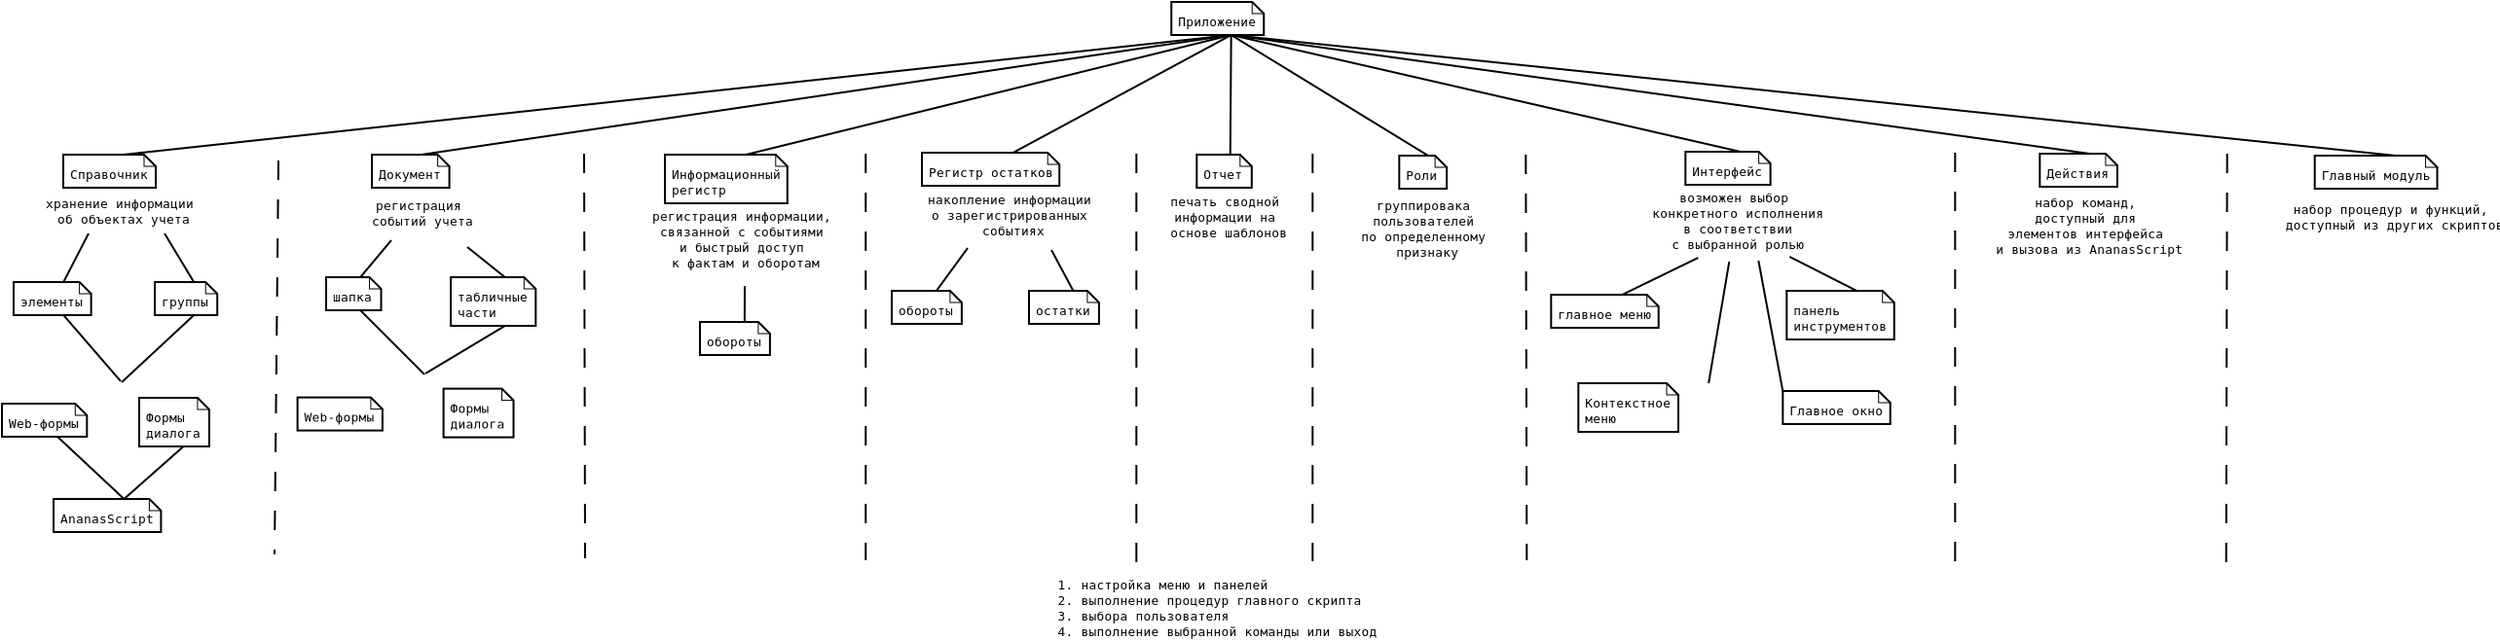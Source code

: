 <?xml version="1.0" encoding="UTF-8"?>
<dia:diagram xmlns:dia="http://www.lysator.liu.se/~alla/dia/">
  <dia:layer name="Фон" visible="true">
    <dia:group>
      <dia:object type="UML - Note" version="0" id="O0">
        <dia:attribute name="obj_pos">
          <dia:point val="8.9,6.05"/>
        </dia:attribute>
        <dia:attribute name="obj_bb">
          <dia:rectangle val="8.85,6;15.104,7.8"/>
        </dia:attribute>
        <dia:attribute name="elem_corner">
          <dia:point val="8.9,6.05"/>
        </dia:attribute>
        <dia:attribute name="elem_width">
          <dia:real val="6.154"/>
        </dia:attribute>
        <dia:attribute name="elem_height">
          <dia:real val="1.7"/>
        </dia:attribute>
        <dia:attribute name="text">
          <dia:composite type="text">
            <dia:attribute name="string">
              <dia:string>#Справочник#</dia:string>
            </dia:attribute>
            <dia:attribute name="font">
              <dia:font name="Courier"/>
            </dia:attribute>
            <dia:attribute name="height">
              <dia:real val="0.8"/>
            </dia:attribute>
            <dia:attribute name="pos">
              <dia:point val="9.25,7.296"/>
            </dia:attribute>
            <dia:attribute name="color">
              <dia:color val="#000000"/>
            </dia:attribute>
            <dia:attribute name="alignment">
              <dia:enum val="0"/>
            </dia:attribute>
          </dia:composite>
        </dia:attribute>
      </dia:object>
      <dia:object type="Standard - Text" version="0" id="O1">
        <dia:attribute name="obj_pos">
          <dia:point val="12,8.8"/>
        </dia:attribute>
        <dia:attribute name="obj_bb">
          <dia:rectangle val="6.868,8.154;17.082,9.904"/>
        </dia:attribute>
        <dia:attribute name="text">
          <dia:composite type="text">
            <dia:attribute name="string">
              <dia:string>#хранение информации 
об объектах учета#</dia:string>
            </dia:attribute>
            <dia:attribute name="font">
              <dia:font name="Courier"/>
            </dia:attribute>
            <dia:attribute name="height">
              <dia:real val="0.8"/>
            </dia:attribute>
            <dia:attribute name="pos">
              <dia:point val="12,8.8"/>
            </dia:attribute>
            <dia:attribute name="color">
              <dia:color val="#000000"/>
            </dia:attribute>
            <dia:attribute name="alignment">
              <dia:enum val="1"/>
            </dia:attribute>
          </dia:composite>
        </dia:attribute>
      </dia:object>
    </dia:group>
    <dia:object type="UML - Note" version="0" id="O2">
      <dia:attribute name="obj_pos">
        <dia:point val="6.35,12.6"/>
      </dia:attribute>
      <dia:attribute name="obj_bb">
        <dia:rectangle val="6.3,12.55;11.524,14.35"/>
      </dia:attribute>
      <dia:attribute name="elem_corner">
        <dia:point val="6.35,12.6"/>
      </dia:attribute>
      <dia:attribute name="elem_width">
        <dia:real val="5.124"/>
      </dia:attribute>
      <dia:attribute name="elem_height">
        <dia:real val="1.7"/>
      </dia:attribute>
      <dia:attribute name="text">
        <dia:composite type="text">
          <dia:attribute name="string">
            <dia:string>#элементы#</dia:string>
          </dia:attribute>
          <dia:attribute name="font">
            <dia:font name="Courier"/>
          </dia:attribute>
          <dia:attribute name="height">
            <dia:real val="0.8"/>
          </dia:attribute>
          <dia:attribute name="pos">
            <dia:point val="6.7,13.847"/>
          </dia:attribute>
          <dia:attribute name="color">
            <dia:color val="#000000"/>
          </dia:attribute>
          <dia:attribute name="alignment">
            <dia:enum val="0"/>
          </dia:attribute>
        </dia:composite>
      </dia:attribute>
    </dia:object>
    <dia:object type="UML - Note" version="0" id="O3">
      <dia:attribute name="obj_pos">
        <dia:point val="13.6,12.6"/>
      </dia:attribute>
      <dia:attribute name="obj_bb">
        <dia:rectangle val="13.55,12.55;17.665,14.35"/>
      </dia:attribute>
      <dia:attribute name="elem_corner">
        <dia:point val="13.6,12.6"/>
      </dia:attribute>
      <dia:attribute name="elem_width">
        <dia:real val="4.015"/>
      </dia:attribute>
      <dia:attribute name="elem_height">
        <dia:real val="1.7"/>
      </dia:attribute>
      <dia:attribute name="text">
        <dia:composite type="text">
          <dia:attribute name="string">
            <dia:string>#группы#</dia:string>
          </dia:attribute>
          <dia:attribute name="font">
            <dia:font name="Courier"/>
          </dia:attribute>
          <dia:attribute name="height">
            <dia:real val="0.8"/>
          </dia:attribute>
          <dia:attribute name="pos">
            <dia:point val="13.95,13.847"/>
          </dia:attribute>
          <dia:attribute name="color">
            <dia:color val="#000000"/>
          </dia:attribute>
          <dia:attribute name="alignment">
            <dia:enum val="0"/>
          </dia:attribute>
        </dia:composite>
      </dia:attribute>
    </dia:object>
    <dia:object type="Standard - Line" version="0" id="O4">
      <dia:attribute name="obj_pos">
        <dia:point val="8.912,12.6"/>
      </dia:attribute>
      <dia:attribute name="obj_bb">
        <dia:rectangle val="8.845,10.033;10.267,12.667"/>
      </dia:attribute>
      <dia:attribute name="conn_endpoints">
        <dia:point val="8.912,12.6"/>
        <dia:point val="10.2,10.1"/>
      </dia:attribute>
      <dia:attribute name="numcp">
        <dia:int val="1"/>
      </dia:attribute>
      <dia:connections>
        <dia:connection handle="0" to="O2" connection="1"/>
      </dia:connections>
    </dia:object>
    <dia:object type="Standard - Line" version="0" id="O5">
      <dia:attribute name="obj_pos">
        <dia:point val="15.608,12.6"/>
      </dia:attribute>
      <dia:attribute name="obj_bb">
        <dia:rectangle val="14.031,10.031;15.676,12.669"/>
      </dia:attribute>
      <dia:attribute name="conn_endpoints">
        <dia:point val="15.608,12.6"/>
        <dia:point val="14.1,10.1"/>
      </dia:attribute>
      <dia:attribute name="numcp">
        <dia:int val="1"/>
      </dia:attribute>
      <dia:connections>
        <dia:connection handle="0" to="O3" connection="1"/>
      </dia:connections>
    </dia:object>
    <dia:object type="UML - Note" version="0" id="O6">
      <dia:attribute name="obj_pos">
        <dia:point val="5.75,18.85"/>
      </dia:attribute>
      <dia:attribute name="obj_bb">
        <dia:rectangle val="5.7,18.8;11.505,20.6"/>
      </dia:attribute>
      <dia:attribute name="elem_corner">
        <dia:point val="5.75,18.85"/>
      </dia:attribute>
      <dia:attribute name="elem_width">
        <dia:real val="5.705"/>
      </dia:attribute>
      <dia:attribute name="elem_height">
        <dia:real val="1.7"/>
      </dia:attribute>
      <dia:attribute name="text">
        <dia:composite type="text">
          <dia:attribute name="string">
            <dia:string>#Web-формы#</dia:string>
          </dia:attribute>
          <dia:attribute name="font">
            <dia:font name="Courier"/>
          </dia:attribute>
          <dia:attribute name="height">
            <dia:real val="0.8"/>
          </dia:attribute>
          <dia:attribute name="pos">
            <dia:point val="6.1,20.096"/>
          </dia:attribute>
          <dia:attribute name="color">
            <dia:color val="#000000"/>
          </dia:attribute>
          <dia:attribute name="alignment">
            <dia:enum val="0"/>
          </dia:attribute>
        </dia:composite>
      </dia:attribute>
    </dia:object>
    <dia:object type="UML - Note" version="0" id="O7">
      <dia:attribute name="obj_pos">
        <dia:point val="12.8,18.55"/>
      </dia:attribute>
      <dia:attribute name="obj_bb">
        <dia:rectangle val="12.75,18.5;17.393,21.1"/>
      </dia:attribute>
      <dia:attribute name="elem_corner">
        <dia:point val="12.8,18.55"/>
      </dia:attribute>
      <dia:attribute name="elem_width">
        <dia:real val="4.543"/>
      </dia:attribute>
      <dia:attribute name="elem_height">
        <dia:real val="2.5"/>
      </dia:attribute>
      <dia:attribute name="text">
        <dia:composite type="text">
          <dia:attribute name="string">
            <dia:string>#Формы 
диалога#</dia:string>
          </dia:attribute>
          <dia:attribute name="font">
            <dia:font name="Courier"/>
          </dia:attribute>
          <dia:attribute name="height">
            <dia:real val="0.8"/>
          </dia:attribute>
          <dia:attribute name="pos">
            <dia:point val="13.15,19.797"/>
          </dia:attribute>
          <dia:attribute name="color">
            <dia:color val="#000000"/>
          </dia:attribute>
          <dia:attribute name="alignment">
            <dia:enum val="0"/>
          </dia:attribute>
        </dia:composite>
      </dia:attribute>
    </dia:object>
    <dia:object type="Standard - Line" version="0" id="O8">
      <dia:attribute name="obj_pos">
        <dia:point val="8.912,14.3"/>
      </dia:attribute>
      <dia:attribute name="obj_bb">
        <dia:rectangle val="8.841,14.229;11.921,17.77"/>
      </dia:attribute>
      <dia:attribute name="conn_endpoints">
        <dia:point val="8.912,14.3"/>
        <dia:point val="11.85,17.7"/>
      </dia:attribute>
      <dia:attribute name="numcp">
        <dia:int val="1"/>
      </dia:attribute>
      <dia:connections>
        <dia:connection handle="0" to="O2" connection="6"/>
      </dia:connections>
    </dia:object>
    <dia:object type="Standard - Line" version="0" id="O9">
      <dia:attribute name="obj_pos">
        <dia:point val="15.608,14.3"/>
      </dia:attribute>
      <dia:attribute name="obj_bb">
        <dia:rectangle val="11.829,14.229;15.678,17.821"/>
      </dia:attribute>
      <dia:attribute name="conn_endpoints">
        <dia:point val="15.608,14.3"/>
        <dia:point val="11.9,17.75"/>
      </dia:attribute>
      <dia:attribute name="numcp">
        <dia:int val="1"/>
      </dia:attribute>
      <dia:connections>
        <dia:connection handle="0" to="O3" connection="6"/>
      </dia:connections>
    </dia:object>
    <dia:object type="UML - Note" version="0" id="O10">
      <dia:attribute name="obj_pos">
        <dia:point val="8.4,23.75"/>
      </dia:attribute>
      <dia:attribute name="obj_bb">
        <dia:rectangle val="8.35,23.7;15.695,25.5"/>
      </dia:attribute>
      <dia:attribute name="elem_corner">
        <dia:point val="8.4,23.75"/>
      </dia:attribute>
      <dia:attribute name="elem_width">
        <dia:real val="7.245"/>
      </dia:attribute>
      <dia:attribute name="elem_height">
        <dia:real val="1.7"/>
      </dia:attribute>
      <dia:attribute name="text">
        <dia:composite type="text">
          <dia:attribute name="string">
            <dia:string>#AnanasScript#</dia:string>
          </dia:attribute>
          <dia:attribute name="font">
            <dia:font name="Courier"/>
          </dia:attribute>
          <dia:attribute name="height">
            <dia:real val="0.8"/>
          </dia:attribute>
          <dia:attribute name="pos">
            <dia:point val="8.75,24.997"/>
          </dia:attribute>
          <dia:attribute name="color">
            <dia:color val="#000000"/>
          </dia:attribute>
          <dia:attribute name="alignment">
            <dia:enum val="0"/>
          </dia:attribute>
        </dia:composite>
      </dia:attribute>
    </dia:object>
    <dia:object type="Standard - Line" version="0" id="O11">
      <dia:attribute name="obj_pos">
        <dia:point val="8.602,20.55"/>
      </dia:attribute>
      <dia:attribute name="obj_bb">
        <dia:rectangle val="8.532,20.479;12.093,23.821"/>
      </dia:attribute>
      <dia:attribute name="conn_endpoints">
        <dia:point val="8.602,20.55"/>
        <dia:point val="12.022,23.75"/>
      </dia:attribute>
      <dia:attribute name="numcp">
        <dia:int val="1"/>
      </dia:attribute>
      <dia:connections>
        <dia:connection handle="0" to="O6" connection="6"/>
        <dia:connection handle="1" to="O10" connection="1"/>
      </dia:connections>
    </dia:object>
    <dia:object type="Standard - Line" version="0" id="O12">
      <dia:attribute name="obj_pos">
        <dia:point val="15.072,21.05"/>
      </dia:attribute>
      <dia:attribute name="obj_bb">
        <dia:rectangle val="11.952,20.979;15.142,23.821"/>
      </dia:attribute>
      <dia:attribute name="conn_endpoints">
        <dia:point val="15.072,21.05"/>
        <dia:point val="12.022,23.75"/>
      </dia:attribute>
      <dia:attribute name="numcp">
        <dia:int val="1"/>
      </dia:attribute>
      <dia:connections>
        <dia:connection handle="0" to="O7" connection="6"/>
        <dia:connection handle="1" to="O10" connection="1"/>
      </dia:connections>
    </dia:object>
    <dia:object type="UML - Note" version="0" id="O13">
      <dia:attribute name="obj_pos">
        <dia:point val="24.75,6.05"/>
      </dia:attribute>
      <dia:attribute name="obj_bb">
        <dia:rectangle val="24.7,6;29.871,7.8"/>
      </dia:attribute>
      <dia:attribute name="elem_corner">
        <dia:point val="24.75,6.05"/>
      </dia:attribute>
      <dia:attribute name="elem_width">
        <dia:real val="5.071"/>
      </dia:attribute>
      <dia:attribute name="elem_height">
        <dia:real val="1.7"/>
      </dia:attribute>
      <dia:attribute name="text">
        <dia:composite type="text">
          <dia:attribute name="string">
            <dia:string>#Документ#</dia:string>
          </dia:attribute>
          <dia:attribute name="font">
            <dia:font name="Courier"/>
          </dia:attribute>
          <dia:attribute name="height">
            <dia:real val="0.8"/>
          </dia:attribute>
          <dia:attribute name="pos">
            <dia:point val="25.1,7.296"/>
          </dia:attribute>
          <dia:attribute name="color">
            <dia:color val="#000000"/>
          </dia:attribute>
          <dia:attribute name="alignment">
            <dia:enum val="0"/>
          </dia:attribute>
        </dia:composite>
      </dia:attribute>
    </dia:object>
    <dia:object type="Standard - Text" version="0" id="O14">
      <dia:attribute name="obj_pos">
        <dia:point val="27.35,8.9"/>
      </dia:attribute>
      <dia:attribute name="obj_bb">
        <dia:rectangle val="23.931,8.304;30.769,9.904"/>
      </dia:attribute>
      <dia:attribute name="text">
        <dia:composite type="text">
          <dia:attribute name="string">
            <dia:string>#регистрация 
событий учета#</dia:string>
          </dia:attribute>
          <dia:attribute name="font">
            <dia:font name="Courier"/>
          </dia:attribute>
          <dia:attribute name="height">
            <dia:real val="0.8"/>
          </dia:attribute>
          <dia:attribute name="pos">
            <dia:point val="27.35,8.9"/>
          </dia:attribute>
          <dia:attribute name="color">
            <dia:color val="#000000"/>
          </dia:attribute>
          <dia:attribute name="alignment">
            <dia:enum val="1"/>
          </dia:attribute>
        </dia:composite>
      </dia:attribute>
    </dia:object>
    <dia:object type="UML - Note" version="0" id="O15">
      <dia:attribute name="obj_pos">
        <dia:point val="22.4,12.35"/>
      </dia:attribute>
      <dia:attribute name="obj_bb">
        <dia:rectangle val="22.35,12.3;25.964,14.1"/>
      </dia:attribute>
      <dia:attribute name="elem_corner">
        <dia:point val="22.4,12.35"/>
      </dia:attribute>
      <dia:attribute name="elem_width">
        <dia:real val="3.514"/>
      </dia:attribute>
      <dia:attribute name="elem_height">
        <dia:real val="1.7"/>
      </dia:attribute>
      <dia:attribute name="text">
        <dia:composite type="text">
          <dia:attribute name="string">
            <dia:string>#шапка#</dia:string>
          </dia:attribute>
          <dia:attribute name="font">
            <dia:font name="Courier"/>
          </dia:attribute>
          <dia:attribute name="height">
            <dia:real val="0.8"/>
          </dia:attribute>
          <dia:attribute name="pos">
            <dia:point val="22.75,13.597"/>
          </dia:attribute>
          <dia:attribute name="color">
            <dia:color val="#000000"/>
          </dia:attribute>
          <dia:attribute name="alignment">
            <dia:enum val="0"/>
          </dia:attribute>
        </dia:composite>
      </dia:attribute>
    </dia:object>
    <dia:object type="UML - Note" version="0" id="O16">
      <dia:attribute name="obj_pos">
        <dia:point val="28.8,12.35"/>
      </dia:attribute>
      <dia:attribute name="obj_bb">
        <dia:rectangle val="28.75,12.3;34.414,14.9"/>
      </dia:attribute>
      <dia:attribute name="elem_corner">
        <dia:point val="28.8,12.35"/>
      </dia:attribute>
      <dia:attribute name="elem_width">
        <dia:real val="5.564"/>
      </dia:attribute>
      <dia:attribute name="elem_height">
        <dia:real val="2.5"/>
      </dia:attribute>
      <dia:attribute name="text">
        <dia:composite type="text">
          <dia:attribute name="string">
            <dia:string>#табличные
части#</dia:string>
          </dia:attribute>
          <dia:attribute name="font">
            <dia:font name="Courier"/>
          </dia:attribute>
          <dia:attribute name="height">
            <dia:real val="0.8"/>
          </dia:attribute>
          <dia:attribute name="pos">
            <dia:point val="29.15,13.597"/>
          </dia:attribute>
          <dia:attribute name="color">
            <dia:color val="#000000"/>
          </dia:attribute>
          <dia:attribute name="alignment">
            <dia:enum val="0"/>
          </dia:attribute>
        </dia:composite>
      </dia:attribute>
    </dia:object>
    <dia:object type="Standard - Line" version="0" id="O17">
      <dia:attribute name="obj_pos">
        <dia:point val="25.75,10.45"/>
      </dia:attribute>
      <dia:attribute name="obj_bb">
        <dia:rectangle val="24.087,10.38;25.82,12.42"/>
      </dia:attribute>
      <dia:attribute name="conn_endpoints">
        <dia:point val="25.75,10.45"/>
        <dia:point val="24.157,12.35"/>
      </dia:attribute>
      <dia:attribute name="numcp">
        <dia:int val="1"/>
      </dia:attribute>
      <dia:connections>
        <dia:connection handle="1" to="O15" connection="1"/>
      </dia:connections>
    </dia:object>
    <dia:object type="Standard - Line" version="0" id="O18">
      <dia:attribute name="obj_pos">
        <dia:point val="29.65,10.8"/>
      </dia:attribute>
      <dia:attribute name="obj_bb">
        <dia:rectangle val="29.58,10.73;31.652,12.42"/>
      </dia:attribute>
      <dia:attribute name="conn_endpoints">
        <dia:point val="29.65,10.8"/>
        <dia:point val="31.582,12.35"/>
      </dia:attribute>
      <dia:attribute name="numcp">
        <dia:int val="1"/>
      </dia:attribute>
      <dia:connections>
        <dia:connection handle="1" to="O16" connection="1"/>
      </dia:connections>
    </dia:object>
    <dia:object type="UML - Note" version="0" id="O19">
      <dia:attribute name="obj_pos">
        <dia:point val="20.93,18.53"/>
      </dia:attribute>
      <dia:attribute name="obj_bb">
        <dia:rectangle val="20.88,18.48;26.685,20.28"/>
      </dia:attribute>
      <dia:attribute name="elem_corner">
        <dia:point val="20.93,18.53"/>
      </dia:attribute>
      <dia:attribute name="elem_width">
        <dia:real val="5.705"/>
      </dia:attribute>
      <dia:attribute name="elem_height">
        <dia:real val="1.7"/>
      </dia:attribute>
      <dia:attribute name="text">
        <dia:composite type="text">
          <dia:attribute name="string">
            <dia:string>#Web-формы#</dia:string>
          </dia:attribute>
          <dia:attribute name="font">
            <dia:font name="Courier"/>
          </dia:attribute>
          <dia:attribute name="height">
            <dia:real val="0.8"/>
          </dia:attribute>
          <dia:attribute name="pos">
            <dia:point val="21.28,19.776"/>
          </dia:attribute>
          <dia:attribute name="color">
            <dia:color val="#000000"/>
          </dia:attribute>
          <dia:attribute name="alignment">
            <dia:enum val="0"/>
          </dia:attribute>
        </dia:composite>
      </dia:attribute>
    </dia:object>
    <dia:object type="UML - Note" version="0" id="O20">
      <dia:attribute name="obj_pos">
        <dia:point val="28.43,18.08"/>
      </dia:attribute>
      <dia:attribute name="obj_bb">
        <dia:rectangle val="28.38,18.03;33.023,20.63"/>
      </dia:attribute>
      <dia:attribute name="elem_corner">
        <dia:point val="28.43,18.08"/>
      </dia:attribute>
      <dia:attribute name="elem_width">
        <dia:real val="4.543"/>
      </dia:attribute>
      <dia:attribute name="elem_height">
        <dia:real val="2.5"/>
      </dia:attribute>
      <dia:attribute name="text">
        <dia:composite type="text">
          <dia:attribute name="string">
            <dia:string>#Формы 
диалога#</dia:string>
          </dia:attribute>
          <dia:attribute name="font">
            <dia:font name="Courier"/>
          </dia:attribute>
          <dia:attribute name="height">
            <dia:real val="0.8"/>
          </dia:attribute>
          <dia:attribute name="pos">
            <dia:point val="28.78,19.326"/>
          </dia:attribute>
          <dia:attribute name="color">
            <dia:color val="#000000"/>
          </dia:attribute>
          <dia:attribute name="alignment">
            <dia:enum val="0"/>
          </dia:attribute>
        </dia:composite>
      </dia:attribute>
    </dia:object>
    <dia:object type="Standard - Line" version="0" id="O21">
      <dia:attribute name="obj_pos">
        <dia:point val="24.157,14.05"/>
      </dia:attribute>
      <dia:attribute name="obj_bb">
        <dia:rectangle val="24.086,13.979;27.521,17.421"/>
      </dia:attribute>
      <dia:attribute name="conn_endpoints">
        <dia:point val="24.157,14.05"/>
        <dia:point val="27.45,17.35"/>
      </dia:attribute>
      <dia:attribute name="numcp">
        <dia:int val="1"/>
      </dia:attribute>
      <dia:connections>
        <dia:connection handle="0" to="O15" connection="6"/>
      </dia:connections>
    </dia:object>
    <dia:object type="Standard - Line" version="0" id="O22">
      <dia:attribute name="obj_pos">
        <dia:point val="27.5,17.3"/>
      </dia:attribute>
      <dia:attribute name="obj_bb">
        <dia:rectangle val="27.431,14.781;31.651,17.369"/>
      </dia:attribute>
      <dia:attribute name="conn_endpoints">
        <dia:point val="27.5,17.3"/>
        <dia:point val="31.582,14.85"/>
      </dia:attribute>
      <dia:attribute name="numcp">
        <dia:int val="1"/>
      </dia:attribute>
      <dia:connections>
        <dia:connection handle="1" to="O16" connection="6"/>
      </dia:connections>
    </dia:object>
    <dia:object type="UML - Note" version="0" id="O23">
      <dia:attribute name="obj_pos">
        <dia:point val="39.8,6.05"/>
      </dia:attribute>
      <dia:attribute name="obj_bb">
        <dia:rectangle val="39.75,6;48.169,8.6"/>
      </dia:attribute>
      <dia:attribute name="elem_corner">
        <dia:point val="39.8,6.05"/>
      </dia:attribute>
      <dia:attribute name="elem_width">
        <dia:real val="8.318"/>
      </dia:attribute>
      <dia:attribute name="elem_height">
        <dia:real val="2.5"/>
      </dia:attribute>
      <dia:attribute name="text">
        <dia:composite type="text">
          <dia:attribute name="string">
            <dia:string>#Информационный
регистр#</dia:string>
          </dia:attribute>
          <dia:attribute name="font">
            <dia:font name="Courier"/>
          </dia:attribute>
          <dia:attribute name="height">
            <dia:real val="0.8"/>
          </dia:attribute>
          <dia:attribute name="pos">
            <dia:point val="40.15,7.296"/>
          </dia:attribute>
          <dia:attribute name="color">
            <dia:color val="#000000"/>
          </dia:attribute>
          <dia:attribute name="alignment">
            <dia:enum val="0"/>
          </dia:attribute>
        </dia:composite>
      </dia:attribute>
    </dia:object>
    <dia:object type="Standard - Text" version="0" id="O24">
      <dia:attribute name="obj_pos">
        <dia:point val="43.95,9.45"/>
      </dia:attribute>
      <dia:attribute name="obj_bb">
        <dia:rectangle val="37.777,8.804;50.173,12.153"/>
      </dia:attribute>
      <dia:attribute name="text">
        <dia:composite type="text">
          <dia:attribute name="string">
            <dia:string>#регистрация информации, 
связанной с событиями 
и быстрый доступ 
к фактам и оборотам#</dia:string>
          </dia:attribute>
          <dia:attribute name="font">
            <dia:font name="Courier"/>
          </dia:attribute>
          <dia:attribute name="height">
            <dia:real val="0.8"/>
          </dia:attribute>
          <dia:attribute name="pos">
            <dia:point val="43.95,9.45"/>
          </dia:attribute>
          <dia:attribute name="color">
            <dia:color val="#000000"/>
          </dia:attribute>
          <dia:attribute name="alignment">
            <dia:enum val="1"/>
          </dia:attribute>
        </dia:composite>
      </dia:attribute>
    </dia:object>
    <dia:object type="UML - Note" version="0" id="O25">
      <dia:attribute name="obj_pos">
        <dia:point val="41.6,14.65"/>
      </dia:attribute>
      <dia:attribute name="obj_bb">
        <dia:rectangle val="41.55,14.6;46.237,16.4"/>
      </dia:attribute>
      <dia:attribute name="elem_corner">
        <dia:point val="41.6,14.65"/>
      </dia:attribute>
      <dia:attribute name="elem_width">
        <dia:real val="4.587"/>
      </dia:attribute>
      <dia:attribute name="elem_height">
        <dia:real val="1.7"/>
      </dia:attribute>
      <dia:attribute name="text">
        <dia:composite type="text">
          <dia:attribute name="string">
            <dia:string>#обороты#</dia:string>
          </dia:attribute>
          <dia:attribute name="font">
            <dia:font name="Courier"/>
          </dia:attribute>
          <dia:attribute name="height">
            <dia:real val="0.8"/>
          </dia:attribute>
          <dia:attribute name="pos">
            <dia:point val="41.95,15.896"/>
          </dia:attribute>
          <dia:attribute name="color">
            <dia:color val="#000000"/>
          </dia:attribute>
          <dia:attribute name="alignment">
            <dia:enum val="0"/>
          </dia:attribute>
        </dia:composite>
      </dia:attribute>
    </dia:object>
    <dia:object type="Standard - Line" version="0" id="O26">
      <dia:attribute name="obj_pos">
        <dia:point val="43.9,12.8"/>
      </dia:attribute>
      <dia:attribute name="obj_bb">
        <dia:rectangle val="43.844,12.75;43.95,14.7"/>
      </dia:attribute>
      <dia:attribute name="conn_endpoints">
        <dia:point val="43.9,12.8"/>
        <dia:point val="43.894,14.65"/>
      </dia:attribute>
      <dia:attribute name="numcp">
        <dia:int val="1"/>
      </dia:attribute>
      <dia:connections>
        <dia:connection handle="1" to="O25" connection="1"/>
      </dia:connections>
    </dia:object>
    <dia:object type="UML - Note" version="0" id="O27">
      <dia:attribute name="obj_pos">
        <dia:point val="53.0,5.95"/>
      </dia:attribute>
      <dia:attribute name="obj_bb">
        <dia:rectangle val="52.95,5.9;62.407,7.7"/>
      </dia:attribute>
      <dia:attribute name="elem_corner">
        <dia:point val="53.0,5.95"/>
      </dia:attribute>
      <dia:attribute name="elem_width">
        <dia:real val="9.357"/>
      </dia:attribute>
      <dia:attribute name="elem_height">
        <dia:real val="1.7"/>
      </dia:attribute>
      <dia:attribute name="text">
        <dia:composite type="text">
          <dia:attribute name="string">
            <dia:string>#Регистр остатков#</dia:string>
          </dia:attribute>
          <dia:attribute name="font">
            <dia:font name="Courier"/>
          </dia:attribute>
          <dia:attribute name="height">
            <dia:real val="0.8"/>
          </dia:attribute>
          <dia:attribute name="pos">
            <dia:point val="53.35,7.196"/>
          </dia:attribute>
          <dia:attribute name="color">
            <dia:color val="#000000"/>
          </dia:attribute>
          <dia:attribute name="alignment">
            <dia:enum val="0"/>
          </dia:attribute>
        </dia:composite>
      </dia:attribute>
    </dia:object>
    <dia:object type="Standard - Text" version="0" id="O28">
      <dia:attribute name="obj_pos">
        <dia:point val="57.7,8.6"/>
      </dia:attribute>
      <dia:attribute name="obj_bb">
        <dia:rectangle val="52.086,7.954;63.365,10.504"/>
      </dia:attribute>
      <dia:attribute name="text">
        <dia:composite type="text">
          <dia:attribute name="string">
            <dia:string>#накопление информации 
о зарегистрированных 
событиях#</dia:string>
          </dia:attribute>
          <dia:attribute name="font">
            <dia:font name="Courier"/>
          </dia:attribute>
          <dia:attribute name="height">
            <dia:real val="0.8"/>
          </dia:attribute>
          <dia:attribute name="pos">
            <dia:point val="57.7,8.6"/>
          </dia:attribute>
          <dia:attribute name="color">
            <dia:color val="#000000"/>
          </dia:attribute>
          <dia:attribute name="alignment">
            <dia:enum val="1"/>
          </dia:attribute>
        </dia:composite>
      </dia:attribute>
    </dia:object>
    <dia:object type="UML - Note" version="0" id="O29">
      <dia:attribute name="obj_pos">
        <dia:point val="51.45,13.05"/>
      </dia:attribute>
      <dia:attribute name="obj_bb">
        <dia:rectangle val="51.4,13;56.087,14.8"/>
      </dia:attribute>
      <dia:attribute name="elem_corner">
        <dia:point val="51.45,13.05"/>
      </dia:attribute>
      <dia:attribute name="elem_width">
        <dia:real val="4.587"/>
      </dia:attribute>
      <dia:attribute name="elem_height">
        <dia:real val="1.7"/>
      </dia:attribute>
      <dia:attribute name="text">
        <dia:composite type="text">
          <dia:attribute name="string">
            <dia:string>#обороты#</dia:string>
          </dia:attribute>
          <dia:attribute name="font">
            <dia:font name="Courier"/>
          </dia:attribute>
          <dia:attribute name="height">
            <dia:real val="0.8"/>
          </dia:attribute>
          <dia:attribute name="pos">
            <dia:point val="51.8,14.296"/>
          </dia:attribute>
          <dia:attribute name="color">
            <dia:color val="#000000"/>
          </dia:attribute>
          <dia:attribute name="alignment">
            <dia:enum val="0"/>
          </dia:attribute>
        </dia:composite>
      </dia:attribute>
    </dia:object>
    <dia:object type="UML - Note" version="0" id="O30">
      <dia:attribute name="obj_pos">
        <dia:point val="58.5,13.05"/>
      </dia:attribute>
      <dia:attribute name="obj_bb">
        <dia:rectangle val="58.45,13;63.093,14.8"/>
      </dia:attribute>
      <dia:attribute name="elem_corner">
        <dia:point val="58.5,13.05"/>
      </dia:attribute>
      <dia:attribute name="elem_width">
        <dia:real val="4.543"/>
      </dia:attribute>
      <dia:attribute name="elem_height">
        <dia:real val="1.7"/>
      </dia:attribute>
      <dia:attribute name="text">
        <dia:composite type="text">
          <dia:attribute name="string">
            <dia:string>#остатки#</dia:string>
          </dia:attribute>
          <dia:attribute name="font">
            <dia:font name="Courier"/>
          </dia:attribute>
          <dia:attribute name="height">
            <dia:real val="0.8"/>
          </dia:attribute>
          <dia:attribute name="pos">
            <dia:point val="58.85,14.296"/>
          </dia:attribute>
          <dia:attribute name="color">
            <dia:color val="#000000"/>
          </dia:attribute>
          <dia:attribute name="alignment">
            <dia:enum val="0"/>
          </dia:attribute>
        </dia:composite>
      </dia:attribute>
    </dia:object>
    <dia:object type="Standard - Line" version="0" id="O31">
      <dia:attribute name="obj_pos">
        <dia:point val="53.744,13.05"/>
      </dia:attribute>
      <dia:attribute name="obj_bb">
        <dia:rectangle val="53.674,10.78;55.42,13.12"/>
      </dia:attribute>
      <dia:attribute name="conn_endpoints">
        <dia:point val="53.744,13.05"/>
        <dia:point val="55.35,10.85"/>
      </dia:attribute>
      <dia:attribute name="numcp">
        <dia:int val="1"/>
      </dia:attribute>
      <dia:connections>
        <dia:connection handle="0" to="O29" connection="1"/>
      </dia:connections>
    </dia:object>
    <dia:object type="Standard - Line" version="0" id="O32">
      <dia:attribute name="obj_pos">
        <dia:point val="60.772,13.05"/>
      </dia:attribute>
      <dia:attribute name="obj_bb">
        <dia:rectangle val="59.583,10.882;60.84,13.118"/>
      </dia:attribute>
      <dia:attribute name="conn_endpoints">
        <dia:point val="60.772,13.05"/>
        <dia:point val="59.65,10.95"/>
      </dia:attribute>
      <dia:attribute name="numcp">
        <dia:int val="1"/>
      </dia:attribute>
      <dia:connections>
        <dia:connection handle="0" to="O30" connection="1"/>
      </dia:connections>
    </dia:object>
    <dia:object type="Standard - Line" version="0" id="O33">
      <dia:attribute name="obj_pos">
        <dia:point val="19.95,6.35"/>
      </dia:attribute>
      <dia:attribute name="obj_bb">
        <dia:rectangle val="19.7,6.3;20.001,26.651"/>
      </dia:attribute>
      <dia:attribute name="conn_endpoints">
        <dia:point val="19.95,6.35"/>
        <dia:point val="19.75,26.6"/>
      </dia:attribute>
      <dia:attribute name="numcp">
        <dia:int val="1"/>
      </dia:attribute>
      <dia:attribute name="line_style">
        <dia:enum val="1"/>
      </dia:attribute>
    </dia:object>
    <dia:object type="Standard - Line" version="0" id="O34">
      <dia:attribute name="obj_pos">
        <dia:point val="35.65,6"/>
      </dia:attribute>
      <dia:attribute name="obj_bb">
        <dia:rectangle val="35.6,5.95;35.75,26.85"/>
      </dia:attribute>
      <dia:attribute name="conn_endpoints">
        <dia:point val="35.65,6"/>
        <dia:point val="35.7,26.8"/>
      </dia:attribute>
      <dia:attribute name="numcp">
        <dia:int val="1"/>
      </dia:attribute>
      <dia:attribute name="line_style">
        <dia:enum val="1"/>
      </dia:attribute>
    </dia:object>
    <dia:object type="Standard - Line" version="0" id="O35">
      <dia:attribute name="obj_pos">
        <dia:point val="50.113,6"/>
      </dia:attribute>
      <dia:attribute name="obj_bb">
        <dia:rectangle val="50.063,5.95;50.163,26.95"/>
      </dia:attribute>
      <dia:attribute name="conn_endpoints">
        <dia:point val="50.113,6"/>
        <dia:point val="50.113,26.9"/>
      </dia:attribute>
      <dia:attribute name="numcp">
        <dia:int val="1"/>
      </dia:attribute>
      <dia:attribute name="line_style">
        <dia:enum val="1"/>
      </dia:attribute>
    </dia:object>
    <dia:object type="Standard - Line" version="0" id="O36">
      <dia:attribute name="obj_pos">
        <dia:point val="64.015,6"/>
      </dia:attribute>
      <dia:attribute name="obj_bb">
        <dia:rectangle val="63.965,5.95;64.065,27.1"/>
      </dia:attribute>
      <dia:attribute name="conn_endpoints">
        <dia:point val="64.015,6"/>
        <dia:point val="64.015,27.05"/>
      </dia:attribute>
      <dia:attribute name="numcp">
        <dia:int val="1"/>
      </dia:attribute>
      <dia:attribute name="line_style">
        <dia:enum val="1"/>
      </dia:attribute>
    </dia:object>
    <dia:object type="UML - Note" version="0" id="O37">
      <dia:attribute name="obj_pos">
        <dia:point val="67.115,6.05"/>
      </dia:attribute>
      <dia:attribute name="obj_bb">
        <dia:rectangle val="67.065,6;70.608,7.8"/>
      </dia:attribute>
      <dia:attribute name="elem_corner">
        <dia:point val="67.115,6.05"/>
      </dia:attribute>
      <dia:attribute name="elem_width">
        <dia:real val="3.443"/>
      </dia:attribute>
      <dia:attribute name="elem_height">
        <dia:real val="1.7"/>
      </dia:attribute>
      <dia:attribute name="text">
        <dia:composite type="text">
          <dia:attribute name="string">
            <dia:string>#Отчет#</dia:string>
          </dia:attribute>
          <dia:attribute name="font">
            <dia:font name="Courier"/>
          </dia:attribute>
          <dia:attribute name="height">
            <dia:real val="0.8"/>
          </dia:attribute>
          <dia:attribute name="pos">
            <dia:point val="67.465,7.296"/>
          </dia:attribute>
          <dia:attribute name="color">
            <dia:color val="#000000"/>
          </dia:attribute>
          <dia:attribute name="alignment">
            <dia:enum val="0"/>
          </dia:attribute>
        </dia:composite>
      </dia:attribute>
    </dia:object>
    <dia:object type="Standard - Text" version="0" id="O38">
      <dia:attribute name="obj_pos">
        <dia:point val="68.765,8.7"/>
      </dia:attribute>
      <dia:attribute name="obj_bb">
        <dia:rectangle val="64.818,8.054;72.762,10.604"/>
      </dia:attribute>
      <dia:attribute name="text">
        <dia:composite type="text">
          <dia:attribute name="string">
            <dia:string>#печать сводной 
информации на 
основе шаблонов#</dia:string>
          </dia:attribute>
          <dia:attribute name="font">
            <dia:font name="Courier"/>
          </dia:attribute>
          <dia:attribute name="height">
            <dia:real val="0.8"/>
          </dia:attribute>
          <dia:attribute name="pos">
            <dia:point val="68.765,8.7"/>
          </dia:attribute>
          <dia:attribute name="color">
            <dia:color val="#000000"/>
          </dia:attribute>
          <dia:attribute name="alignment">
            <dia:enum val="1"/>
          </dia:attribute>
        </dia:composite>
      </dia:attribute>
    </dia:object>
    <dia:object type="Standard - Line" version="0" id="O39">
      <dia:attribute name="obj_pos">
        <dia:point val="73.065,6"/>
      </dia:attribute>
      <dia:attribute name="obj_bb">
        <dia:rectangle val="73.015,5.95;73.115,27"/>
      </dia:attribute>
      <dia:attribute name="conn_endpoints">
        <dia:point val="73.065,6"/>
        <dia:point val="73.065,26.95"/>
      </dia:attribute>
      <dia:attribute name="numcp">
        <dia:int val="1"/>
      </dia:attribute>
      <dia:attribute name="line_style">
        <dia:enum val="1"/>
      </dia:attribute>
    </dia:object>
    <dia:object type="UML - Note" version="0" id="O40">
      <dia:attribute name="obj_pos">
        <dia:point val="77.515,6.1"/>
      </dia:attribute>
      <dia:attribute name="obj_bb">
        <dia:rectangle val="77.465,6.05;80.524,7.85"/>
      </dia:attribute>
      <dia:attribute name="elem_corner">
        <dia:point val="77.515,6.1"/>
      </dia:attribute>
      <dia:attribute name="elem_width">
        <dia:real val="2.959"/>
      </dia:attribute>
      <dia:attribute name="elem_height">
        <dia:real val="1.7"/>
      </dia:attribute>
      <dia:attribute name="text">
        <dia:composite type="text">
          <dia:attribute name="string">
            <dia:string>#Роли#</dia:string>
          </dia:attribute>
          <dia:attribute name="font">
            <dia:font name="Courier"/>
          </dia:attribute>
          <dia:attribute name="height">
            <dia:real val="0.8"/>
          </dia:attribute>
          <dia:attribute name="pos">
            <dia:point val="77.865,7.346"/>
          </dia:attribute>
          <dia:attribute name="color">
            <dia:color val="#000000"/>
          </dia:attribute>
          <dia:attribute name="alignment">
            <dia:enum val="0"/>
          </dia:attribute>
        </dia:composite>
      </dia:attribute>
    </dia:object>
    <dia:object type="Standard - Text" version="0" id="O41">
      <dia:attribute name="obj_pos">
        <dia:point val="78.965,8.9"/>
      </dia:attribute>
      <dia:attribute name="obj_bb">
        <dia:rectangle val="74.692,8.254;83.287,11.604"/>
      </dia:attribute>
      <dia:attribute name="text">
        <dia:composite type="text">
          <dia:attribute name="string">
            <dia:string>#группировака 
пользователей 
по определенному 
признаку#</dia:string>
          </dia:attribute>
          <dia:attribute name="font">
            <dia:font name="Courier"/>
          </dia:attribute>
          <dia:attribute name="height">
            <dia:real val="0.8"/>
          </dia:attribute>
          <dia:attribute name="pos">
            <dia:point val="78.965,8.9"/>
          </dia:attribute>
          <dia:attribute name="color">
            <dia:color val="#000000"/>
          </dia:attribute>
          <dia:attribute name="alignment">
            <dia:enum val="1"/>
          </dia:attribute>
        </dia:composite>
      </dia:attribute>
    </dia:object>
    <dia:object type="Standard - Line" version="0" id="O42">
      <dia:attribute name="obj_pos">
        <dia:point val="84.015,6.05"/>
      </dia:attribute>
      <dia:attribute name="obj_bb">
        <dia:rectangle val="83.965,6.0;84.115,26.95"/>
      </dia:attribute>
      <dia:attribute name="conn_endpoints">
        <dia:point val="84.015,6.05"/>
        <dia:point val="84.065,26.9"/>
      </dia:attribute>
      <dia:attribute name="numcp">
        <dia:int val="1"/>
      </dia:attribute>
      <dia:attribute name="line_style">
        <dia:enum val="1"/>
      </dia:attribute>
    </dia:object>
    <dia:object type="UML - Note" version="0" id="O43">
      <dia:attribute name="obj_pos">
        <dia:point val="92.215,5.9"/>
      </dia:attribute>
      <dia:attribute name="obj_bb">
        <dia:rectangle val="92.165,5.85;97.899,7.65"/>
      </dia:attribute>
      <dia:attribute name="elem_corner">
        <dia:point val="92.215,5.9"/>
      </dia:attribute>
      <dia:attribute name="elem_width">
        <dia:real val="5.634"/>
      </dia:attribute>
      <dia:attribute name="elem_height">
        <dia:real val="1.7"/>
      </dia:attribute>
      <dia:attribute name="text">
        <dia:composite type="text">
          <dia:attribute name="string">
            <dia:string>#Интерфейс#</dia:string>
          </dia:attribute>
          <dia:attribute name="font">
            <dia:font name="Courier"/>
          </dia:attribute>
          <dia:attribute name="height">
            <dia:real val="0.8"/>
          </dia:attribute>
          <dia:attribute name="pos">
            <dia:point val="92.565,7.146"/>
          </dia:attribute>
          <dia:attribute name="color">
            <dia:color val="#000000"/>
          </dia:attribute>
          <dia:attribute name="alignment">
            <dia:enum val="0"/>
          </dia:attribute>
        </dia:composite>
      </dia:attribute>
    </dia:object>
    <dia:object type="Standard - Text" version="0" id="O44">
      <dia:attribute name="obj_pos">
        <dia:point val="94.915,8.5"/>
      </dia:attribute>
      <dia:attribute name="obj_bb">
        <dia:rectangle val="89.072,7.854;100.808,11.204"/>
      </dia:attribute>
      <dia:attribute name="text">
        <dia:composite type="text">
          <dia:attribute name="string">
            <dia:string>#возможен выбор 
конкретного исполнения
в соответствии
с выбранной ролью#</dia:string>
          </dia:attribute>
          <dia:attribute name="font">
            <dia:font name="Courier"/>
          </dia:attribute>
          <dia:attribute name="height">
            <dia:real val="0.8"/>
          </dia:attribute>
          <dia:attribute name="pos">
            <dia:point val="94.915,8.5"/>
          </dia:attribute>
          <dia:attribute name="color">
            <dia:color val="#000000"/>
          </dia:attribute>
          <dia:attribute name="alignment">
            <dia:enum val="1"/>
          </dia:attribute>
        </dia:composite>
      </dia:attribute>
    </dia:object>
    <dia:object type="UML - Note" version="0" id="O45">
      <dia:attribute name="obj_pos">
        <dia:point val="85.315,13.25"/>
      </dia:attribute>
      <dia:attribute name="obj_bb">
        <dia:rectangle val="85.265,13.2;92.662,15"/>
      </dia:attribute>
      <dia:attribute name="elem_corner">
        <dia:point val="85.315,13.25"/>
      </dia:attribute>
      <dia:attribute name="elem_width">
        <dia:real val="7.298"/>
      </dia:attribute>
      <dia:attribute name="elem_height">
        <dia:real val="1.7"/>
      </dia:attribute>
      <dia:attribute name="text">
        <dia:composite type="text">
          <dia:attribute name="string">
            <dia:string>#главное меню#</dia:string>
          </dia:attribute>
          <dia:attribute name="font">
            <dia:font name="Courier"/>
          </dia:attribute>
          <dia:attribute name="height">
            <dia:real val="0.8"/>
          </dia:attribute>
          <dia:attribute name="pos">
            <dia:point val="85.665,14.496"/>
          </dia:attribute>
          <dia:attribute name="color">
            <dia:color val="#000000"/>
          </dia:attribute>
          <dia:attribute name="alignment">
            <dia:enum val="0"/>
          </dia:attribute>
        </dia:composite>
      </dia:attribute>
    </dia:object>
    <dia:object type="UML - Note" version="0" id="O46">
      <dia:attribute name="obj_pos">
        <dia:point val="97.415,13.05"/>
      </dia:attribute>
      <dia:attribute name="obj_bb">
        <dia:rectangle val="97.365,13;104.657,15.6"/>
      </dia:attribute>
      <dia:attribute name="elem_corner">
        <dia:point val="97.415,13.05"/>
      </dia:attribute>
      <dia:attribute name="elem_width">
        <dia:real val="7.192"/>
      </dia:attribute>
      <dia:attribute name="elem_height">
        <dia:real val="2.5"/>
      </dia:attribute>
      <dia:attribute name="text">
        <dia:composite type="text">
          <dia:attribute name="string">
            <dia:string>#панель 
инструментов#</dia:string>
          </dia:attribute>
          <dia:attribute name="font">
            <dia:font name="Courier"/>
          </dia:attribute>
          <dia:attribute name="height">
            <dia:real val="0.8"/>
          </dia:attribute>
          <dia:attribute name="pos">
            <dia:point val="97.765,14.296"/>
          </dia:attribute>
          <dia:attribute name="color">
            <dia:color val="#000000"/>
          </dia:attribute>
          <dia:attribute name="alignment">
            <dia:enum val="0"/>
          </dia:attribute>
        </dia:composite>
      </dia:attribute>
    </dia:object>
    <dia:object type="UML - Note" version="0" id="O47">
      <dia:attribute name="obj_pos">
        <dia:point val="86.715,17.8"/>
      </dia:attribute>
      <dia:attribute name="obj_bb">
        <dia:rectangle val="86.665,17.75;93.455,20.35"/>
      </dia:attribute>
      <dia:attribute name="elem_corner">
        <dia:point val="86.715,17.8"/>
      </dia:attribute>
      <dia:attribute name="elem_width">
        <dia:real val="6.69"/>
      </dia:attribute>
      <dia:attribute name="elem_height">
        <dia:real val="2.5"/>
      </dia:attribute>
      <dia:attribute name="text">
        <dia:composite type="text">
          <dia:attribute name="string">
            <dia:string>#Контекстное
меню#</dia:string>
          </dia:attribute>
          <dia:attribute name="font">
            <dia:font name="Courier"/>
          </dia:attribute>
          <dia:attribute name="height">
            <dia:real val="0.8"/>
          </dia:attribute>
          <dia:attribute name="pos">
            <dia:point val="87.065,19.047"/>
          </dia:attribute>
          <dia:attribute name="color">
            <dia:color val="#000000"/>
          </dia:attribute>
          <dia:attribute name="alignment">
            <dia:enum val="0"/>
          </dia:attribute>
        </dia:composite>
      </dia:attribute>
    </dia:object>
    <dia:object type="UML - Note" version="0" id="O48">
      <dia:attribute name="obj_pos">
        <dia:point val="97.215,18.2"/>
      </dia:attribute>
      <dia:attribute name="obj_bb">
        <dia:rectangle val="97.165,18.15;104.492,19.95"/>
      </dia:attribute>
      <dia:attribute name="elem_corner">
        <dia:point val="97.215,18.2"/>
      </dia:attribute>
      <dia:attribute name="elem_width">
        <dia:real val="7.227"/>
      </dia:attribute>
      <dia:attribute name="elem_height">
        <dia:real val="1.7"/>
      </dia:attribute>
      <dia:attribute name="text">
        <dia:composite type="text">
          <dia:attribute name="string">
            <dia:string>#Главное окно#</dia:string>
          </dia:attribute>
          <dia:attribute name="font">
            <dia:font name="Courier"/>
          </dia:attribute>
          <dia:attribute name="height">
            <dia:real val="0.8"/>
          </dia:attribute>
          <dia:attribute name="pos">
            <dia:point val="97.565,19.447"/>
          </dia:attribute>
          <dia:attribute name="color">
            <dia:color val="#000000"/>
          </dia:attribute>
          <dia:attribute name="alignment">
            <dia:enum val="0"/>
          </dia:attribute>
        </dia:composite>
      </dia:attribute>
    </dia:object>
    <dia:object type="Standard - Line" version="0" id="O49">
      <dia:attribute name="obj_pos">
        <dia:point val="92.865,11.35"/>
      </dia:attribute>
      <dia:attribute name="obj_bb">
        <dia:rectangle val="88.897,11.283;92.932,13.317"/>
      </dia:attribute>
      <dia:attribute name="conn_endpoints">
        <dia:point val="92.865,11.35"/>
        <dia:point val="88.964,13.25"/>
      </dia:attribute>
      <dia:attribute name="numcp">
        <dia:int val="1"/>
      </dia:attribute>
      <dia:connections>
        <dia:connection handle="1" to="O45" connection="1"/>
      </dia:connections>
    </dia:object>
    <dia:object type="Standard - Line" version="0" id="O50">
      <dia:attribute name="obj_pos">
        <dia:point val="97.565,11.3"/>
      </dia:attribute>
      <dia:attribute name="obj_bb">
        <dia:rectangle val="97.498,11.233;101.078,13.117"/>
      </dia:attribute>
      <dia:attribute name="conn_endpoints">
        <dia:point val="97.565,11.3"/>
        <dia:point val="101.011,13.05"/>
      </dia:attribute>
      <dia:attribute name="numcp">
        <dia:int val="1"/>
      </dia:attribute>
      <dia:connections>
        <dia:connection handle="1" to="O46" connection="1"/>
      </dia:connections>
    </dia:object>
    <dia:object type="Standard - Line" version="0" id="O51">
      <dia:attribute name="obj_pos">
        <dia:point val="94.465,11.55"/>
      </dia:attribute>
      <dia:attribute name="obj_bb">
        <dia:rectangle val="93.348,11.492;94.523,17.858"/>
      </dia:attribute>
      <dia:attribute name="conn_endpoints">
        <dia:point val="94.465,11.55"/>
        <dia:point val="93.405,17.8"/>
      </dia:attribute>
      <dia:attribute name="numcp">
        <dia:int val="1"/>
      </dia:attribute>
      <dia:connections>
        <dia:connection handle="1" to="O47" connection="2"/>
      </dia:connections>
    </dia:object>
    <dia:object type="Standard - Line" version="0" id="O52">
      <dia:attribute name="obj_pos">
        <dia:point val="95.965,11.5"/>
      </dia:attribute>
      <dia:attribute name="obj_bb">
        <dia:rectangle val="95.907,11.442;97.273,18.258"/>
      </dia:attribute>
      <dia:attribute name="conn_endpoints">
        <dia:point val="95.965,11.5"/>
        <dia:point val="97.215,18.2"/>
      </dia:attribute>
      <dia:attribute name="numcp">
        <dia:int val="1"/>
      </dia:attribute>
      <dia:connections>
        <dia:connection handle="1" to="O48" connection="0"/>
      </dia:connections>
    </dia:object>
    <dia:object type="Standard - Line" version="0" id="O53">
      <dia:attribute name="obj_pos">
        <dia:point val="106.065,5.95"/>
      </dia:attribute>
      <dia:attribute name="obj_bb">
        <dia:rectangle val="106.015,5.9;106.115,27"/>
      </dia:attribute>
      <dia:attribute name="conn_endpoints">
        <dia:point val="106.065,5.95"/>
        <dia:point val="106.065,26.95"/>
      </dia:attribute>
      <dia:attribute name="numcp">
        <dia:int val="1"/>
      </dia:attribute>
      <dia:attribute name="line_style">
        <dia:enum val="1"/>
      </dia:attribute>
    </dia:object>
    <dia:object type="UML - Note" version="0" id="O54">
      <dia:attribute name="obj_pos">
        <dia:point val="110.415,6"/>
      </dia:attribute>
      <dia:attribute name="obj_bb">
        <dia:rectangle val="110.365,5.95;115.563,7.75"/>
      </dia:attribute>
      <dia:attribute name="elem_corner">
        <dia:point val="110.415,6"/>
      </dia:attribute>
      <dia:attribute name="elem_width">
        <dia:real val="5.098"/>
      </dia:attribute>
      <dia:attribute name="elem_height">
        <dia:real val="1.7"/>
      </dia:attribute>
      <dia:attribute name="text">
        <dia:composite type="text">
          <dia:attribute name="string">
            <dia:string>#Действия#</dia:string>
          </dia:attribute>
          <dia:attribute name="font">
            <dia:font name="Courier"/>
          </dia:attribute>
          <dia:attribute name="height">
            <dia:real val="0.8"/>
          </dia:attribute>
          <dia:attribute name="pos">
            <dia:point val="110.765,7.246"/>
          </dia:attribute>
          <dia:attribute name="color">
            <dia:color val="#000000"/>
          </dia:attribute>
          <dia:attribute name="alignment">
            <dia:enum val="0"/>
          </dia:attribute>
        </dia:composite>
      </dia:attribute>
    </dia:object>
    <dia:object type="Standard - Text" version="0" id="O55">
      <dia:attribute name="obj_pos">
        <dia:point val="112.965,8.75"/>
      </dia:attribute>
      <dia:attribute name="obj_bb">
        <dia:rectangle val="106.544,8.104;119.336,11.454"/>
      </dia:attribute>
      <dia:attribute name="text">
        <dia:composite type="text">
          <dia:attribute name="string">
            <dia:string>#набор команд, 
доступный для 
элементов интерфейса 
и вызова из AnanasScript#</dia:string>
          </dia:attribute>
          <dia:attribute name="font">
            <dia:font name="Courier"/>
          </dia:attribute>
          <dia:attribute name="height">
            <dia:real val="0.8"/>
          </dia:attribute>
          <dia:attribute name="pos">
            <dia:point val="112.965,8.75"/>
          </dia:attribute>
          <dia:attribute name="color">
            <dia:color val="#000000"/>
          </dia:attribute>
          <dia:attribute name="alignment">
            <dia:enum val="1"/>
          </dia:attribute>
        </dia:composite>
      </dia:attribute>
    </dia:object>
    <dia:object type="UML - Note" version="0" id="O56">
      <dia:attribute name="obj_pos">
        <dia:point val="65.811,-1.8"/>
      </dia:attribute>
      <dia:attribute name="obj_bb">
        <dia:rectangle val="65.761,-1.85;72.006,-0.05"/>
      </dia:attribute>
      <dia:attribute name="elem_corner">
        <dia:point val="65.811,-1.8"/>
      </dia:attribute>
      <dia:attribute name="elem_width">
        <dia:real val="6.145"/>
      </dia:attribute>
      <dia:attribute name="elem_height">
        <dia:real val="1.7"/>
      </dia:attribute>
      <dia:attribute name="text">
        <dia:composite type="text">
          <dia:attribute name="string">
            <dia:string>#Приложение#</dia:string>
          </dia:attribute>
          <dia:attribute name="font">
            <dia:font name="Courier"/>
          </dia:attribute>
          <dia:attribute name="height">
            <dia:real val="0.8"/>
          </dia:attribute>
          <dia:attribute name="pos">
            <dia:point val="66.161,-0.554"/>
          </dia:attribute>
          <dia:attribute name="color">
            <dia:color val="#000000"/>
          </dia:attribute>
          <dia:attribute name="alignment">
            <dia:enum val="0"/>
          </dia:attribute>
        </dia:composite>
      </dia:attribute>
    </dia:object>
    <dia:object type="Standard - Line" version="0" id="O57">
      <dia:attribute name="obj_pos">
        <dia:point val="68.883,-0.1"/>
      </dia:attribute>
      <dia:attribute name="obj_bb">
        <dia:rectangle val="57.611,-0.168;68.951,6.018"/>
      </dia:attribute>
      <dia:attribute name="conn_endpoints">
        <dia:point val="68.883,-0.1"/>
        <dia:point val="57.679,5.95"/>
      </dia:attribute>
      <dia:attribute name="numcp">
        <dia:int val="1"/>
      </dia:attribute>
      <dia:connections>
        <dia:connection handle="0" to="O56" connection="6"/>
        <dia:connection handle="1" to="O27" connection="1"/>
      </dia:connections>
    </dia:object>
    <dia:object type="Standard - Line" version="0" id="O58">
      <dia:attribute name="obj_pos">
        <dia:point val="68.883,-0.1"/>
      </dia:attribute>
      <dia:attribute name="obj_bb">
        <dia:rectangle val="68.786,-0.15;68.934,6.1"/>
      </dia:attribute>
      <dia:attribute name="conn_endpoints">
        <dia:point val="68.883,-0.1"/>
        <dia:point val="68.836,6.05"/>
      </dia:attribute>
      <dia:attribute name="numcp">
        <dia:int val="1"/>
      </dia:attribute>
      <dia:connections>
        <dia:connection handle="0" to="O56" connection="6"/>
        <dia:connection handle="1" to="O37" connection="1"/>
      </dia:connections>
    </dia:object>
    <dia:object type="Standard - Line" version="0" id="O59">
      <dia:attribute name="obj_pos">
        <dia:point val="68.883,-0.1"/>
      </dia:attribute>
      <dia:attribute name="obj_bb">
        <dia:rectangle val="68.815,-0.169;79.063,6.169"/>
      </dia:attribute>
      <dia:attribute name="conn_endpoints">
        <dia:point val="68.883,-0.1"/>
        <dia:point val="78.994,6.1"/>
      </dia:attribute>
      <dia:attribute name="numcp">
        <dia:int val="1"/>
      </dia:attribute>
      <dia:connections>
        <dia:connection handle="0" to="O56" connection="6"/>
        <dia:connection handle="1" to="O40" connection="1"/>
      </dia:connections>
    </dia:object>
    <dia:object type="Standard - Line" version="0" id="O60">
      <dia:attribute name="obj_pos">
        <dia:point val="68.883,-0.1"/>
      </dia:attribute>
      <dia:attribute name="obj_bb">
        <dia:rectangle val="68.823,-0.16;95.092,5.96"/>
      </dia:attribute>
      <dia:attribute name="conn_endpoints">
        <dia:point val="68.883,-0.1"/>
        <dia:point val="95.032,5.9"/>
      </dia:attribute>
      <dia:attribute name="numcp">
        <dia:int val="1"/>
      </dia:attribute>
      <dia:connections>
        <dia:connection handle="0" to="O56" connection="6"/>
        <dia:connection handle="1" to="O43" connection="1"/>
      </dia:connections>
    </dia:object>
    <dia:object type="Standard - Line" version="0" id="O61">
      <dia:attribute name="obj_pos">
        <dia:point val="68.883,-0.1"/>
      </dia:attribute>
      <dia:attribute name="obj_bb">
        <dia:rectangle val="68.827,-0.156;113.02,6.056"/>
      </dia:attribute>
      <dia:attribute name="conn_endpoints">
        <dia:point val="68.883,-0.1"/>
        <dia:point val="112.964,6"/>
      </dia:attribute>
      <dia:attribute name="numcp">
        <dia:int val="1"/>
      </dia:attribute>
      <dia:connections>
        <dia:connection handle="0" to="O56" connection="6"/>
        <dia:connection handle="1" to="O54" connection="1"/>
      </dia:connections>
    </dia:object>
    <dia:object type="Standard - Line" version="0" id="O62">
      <dia:attribute name="obj_pos">
        <dia:point val="68.883,-0.1"/>
      </dia:attribute>
      <dia:attribute name="obj_bb">
        <dia:rectangle val="43.899,-0.161;68.944,6.111"/>
      </dia:attribute>
      <dia:attribute name="conn_endpoints">
        <dia:point val="68.883,-0.1"/>
        <dia:point val="43.959,6.05"/>
      </dia:attribute>
      <dia:attribute name="numcp">
        <dia:int val="1"/>
      </dia:attribute>
      <dia:connections>
        <dia:connection handle="0" to="O56" connection="6"/>
        <dia:connection handle="1" to="O23" connection="1"/>
      </dia:connections>
    </dia:object>
    <dia:object type="Standard - Line" version="0" id="O63">
      <dia:attribute name="obj_pos">
        <dia:point val="68.883,-0.1"/>
      </dia:attribute>
      <dia:attribute name="obj_bb">
        <dia:rectangle val="27.229,-0.157;68.94,6.107"/>
      </dia:attribute>
      <dia:attribute name="conn_endpoints">
        <dia:point val="68.883,-0.1"/>
        <dia:point val="27.286,6.05"/>
      </dia:attribute>
      <dia:attribute name="numcp">
        <dia:int val="1"/>
      </dia:attribute>
      <dia:connections>
        <dia:connection handle="0" to="O56" connection="6"/>
        <dia:connection handle="1" to="O13" connection="1"/>
      </dia:connections>
    </dia:object>
    <dia:object type="Standard - Line" version="0" id="O64">
      <dia:attribute name="obj_pos">
        <dia:point val="68.883,-0.1"/>
      </dia:attribute>
      <dia:attribute name="obj_bb">
        <dia:rectangle val="11.922,-0.155;68.939,6.105"/>
      </dia:attribute>
      <dia:attribute name="conn_endpoints">
        <dia:point val="68.883,-0.1"/>
        <dia:point val="11.977,6.05"/>
      </dia:attribute>
      <dia:attribute name="numcp">
        <dia:int val="1"/>
      </dia:attribute>
      <dia:connections>
        <dia:connection handle="0" to="O56" connection="6"/>
        <dia:connection handle="1" to="O0" connection="1"/>
      </dia:connections>
    </dia:object>
    <dia:object type="Standard - Text" version="0" id="O65">
      <dia:attribute name="obj_pos">
        <dia:point val="59.977,28.4"/>
      </dia:attribute>
      <dia:attribute name="obj_bb">
        <dia:rectangle val="59.977,27.753;81.903,31.104"/>
      </dia:attribute>
      <dia:attribute name="text">
        <dia:composite type="text">
          <dia:attribute name="string">
            <dia:string>#1. настройка меню и панелей
2. выполнение процедур главного скрипта
3. выбора пользователя
4. выполнение выбранной команды или выход#</dia:string>
          </dia:attribute>
          <dia:attribute name="font">
            <dia:font name="Courier"/>
          </dia:attribute>
          <dia:attribute name="height">
            <dia:real val="0.8"/>
          </dia:attribute>
          <dia:attribute name="pos">
            <dia:point val="59.977,28.4"/>
          </dia:attribute>
          <dia:attribute name="color">
            <dia:color val="#000000"/>
          </dia:attribute>
          <dia:attribute name="alignment">
            <dia:enum val="0"/>
          </dia:attribute>
        </dia:composite>
      </dia:attribute>
    </dia:object>
    <dia:object type="Standard - Line" version="0" id="O66">
      <dia:attribute name="obj_pos">
        <dia:point val="120.036,6"/>
      </dia:attribute>
      <dia:attribute name="obj_bb">
        <dia:rectangle val="119.936,5.95;120.086,27.05"/>
      </dia:attribute>
      <dia:attribute name="conn_endpoints">
        <dia:point val="120.036,6"/>
        <dia:point val="119.986,27"/>
      </dia:attribute>
      <dia:attribute name="numcp">
        <dia:int val="1"/>
      </dia:attribute>
      <dia:attribute name="line_style">
        <dia:enum val="1"/>
      </dia:attribute>
    </dia:object>
    <dia:object type="UML - Note" version="0" id="O67">
      <dia:attribute name="obj_pos">
        <dia:point val="124.536,6.1"/>
      </dia:attribute>
      <dia:attribute name="obj_bb">
        <dia:rectangle val="124.486,6.05;132.861,7.85"/>
      </dia:attribute>
      <dia:attribute name="elem_corner">
        <dia:point val="124.536,6.1"/>
      </dia:attribute>
      <dia:attribute name="elem_width">
        <dia:real val="8.274"/>
      </dia:attribute>
      <dia:attribute name="elem_height">
        <dia:real val="1.7"/>
      </dia:attribute>
      <dia:attribute name="text">
        <dia:composite type="text">
          <dia:attribute name="string">
            <dia:string>#Главный модуль#</dia:string>
          </dia:attribute>
          <dia:attribute name="font">
            <dia:font name="Courier"/>
          </dia:attribute>
          <dia:attribute name="height">
            <dia:real val="0.8"/>
          </dia:attribute>
          <dia:attribute name="pos">
            <dia:point val="124.886,7.346"/>
          </dia:attribute>
          <dia:attribute name="color">
            <dia:color val="#000000"/>
          </dia:attribute>
          <dia:attribute name="alignment">
            <dia:enum val="0"/>
          </dia:attribute>
        </dia:composite>
      </dia:attribute>
    </dia:object>
    <dia:object type="Standard - Text" version="0" id="O68">
      <dia:attribute name="obj_pos">
        <dia:point val="128.636,9.1"/>
      </dia:attribute>
      <dia:attribute name="obj_bb">
        <dia:rectangle val="121.146,8.454;136.077,10.204"/>
      </dia:attribute>
      <dia:attribute name="text">
        <dia:composite type="text">
          <dia:attribute name="string">
            <dia:string>#набор процедур и функций, 
доступный из других скриптов#</dia:string>
          </dia:attribute>
          <dia:attribute name="font">
            <dia:font name="Courier"/>
          </dia:attribute>
          <dia:attribute name="height">
            <dia:real val="0.8"/>
          </dia:attribute>
          <dia:attribute name="pos">
            <dia:point val="128.636,9.1"/>
          </dia:attribute>
          <dia:attribute name="color">
            <dia:color val="#000000"/>
          </dia:attribute>
          <dia:attribute name="alignment">
            <dia:enum val="1"/>
          </dia:attribute>
        </dia:composite>
      </dia:attribute>
    </dia:object>
    <dia:object type="Standard - Line" version="0" id="O69">
      <dia:attribute name="obj_pos">
        <dia:point val="128.673,6.1"/>
      </dia:attribute>
      <dia:attribute name="obj_bb">
        <dia:rectangle val="68.829,-0.155;128.728,6.155"/>
      </dia:attribute>
      <dia:attribute name="conn_endpoints">
        <dia:point val="128.673,6.1"/>
        <dia:point val="68.883,-0.1"/>
      </dia:attribute>
      <dia:attribute name="numcp">
        <dia:int val="1"/>
      </dia:attribute>
      <dia:connections>
        <dia:connection handle="0" to="O67" connection="1"/>
        <dia:connection handle="1" to="O56" connection="6"/>
      </dia:connections>
    </dia:object>
  </dia:layer>
</dia:diagram>
